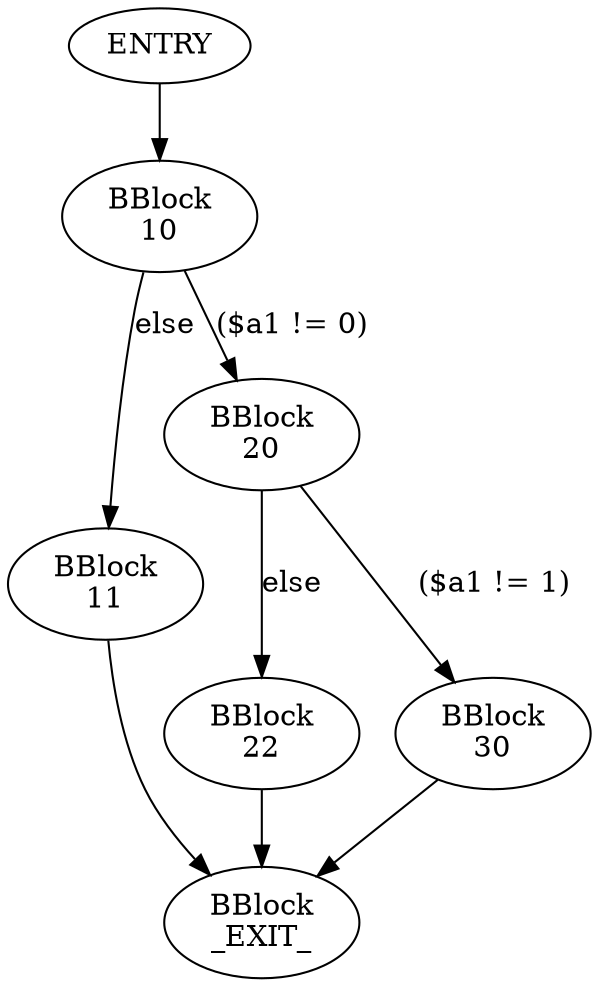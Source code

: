 digraph G {
"ENTRY" -> "10"
"10" [label="BBlock\n10"]
"11" [label="BBlock\n11"]
"20" [label="BBlock\n20"]
"22" [label="BBlock\n22"]
"30" [label="BBlock\n30"]
"_EXIT_" [label="BBlock\n_EXIT_"]
"10" -> "11" [label="else"]
"10" -> "20" [label="($a1 != 0)"]
"11" -> "_EXIT_"
"20" -> "22" [label="else"]
"20" -> "30" [label="($a1 != 1)"]
"22" -> "_EXIT_"
"30" -> "_EXIT_"
}
